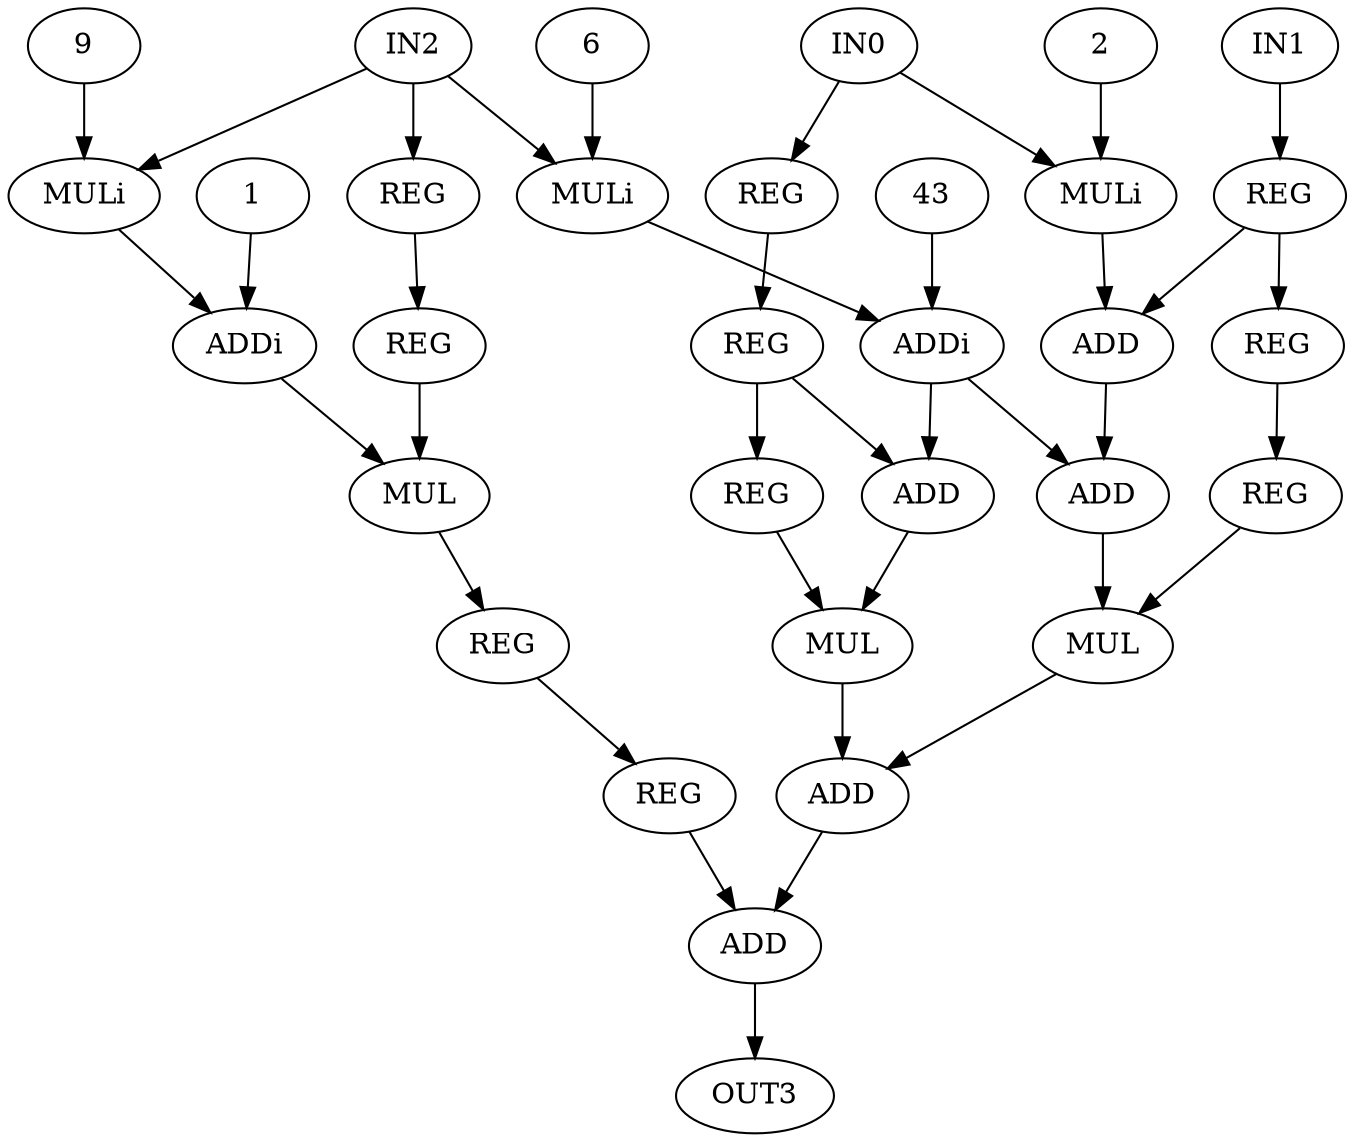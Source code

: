 digraph mibench{
 0 [ label = IN0 ]
 1 [ label = IN1 ]
 2 [ label = IN2 ]
 3 [ label = OUT3 ]
 4 [ label = REG]
 5 [ label = REG]
 6 [ label = REG]
 7 [ label = REG]
 8 [ label = REG]
 9 [ label = REG]
 10 [ label = REG]
 11 [ label = REG]
 12 [ label = REG]
 13 [ label = REG]
 14 [ label = MULi, VALUE = 9]
 "14.9"[ label = 9 ]
 15 [ label = MULi, VALUE = 6]
 "15.6"[ label = 6 ]
 16 [ label = MULi, VALUE = 2]
 "16.2"[ label = 2 ]
 17 [ label = ADDi, VALUE = 1]
 "17.1"[ label = 1 ]
 18 [ label = ADDi, VALUE = 43]
 "18.43"[ label = 43 ]
 19 [ label = ADD]
 20 [ label = MUL]
 21 [ label = ADD]
 22 [ label = ADD]
 23 [ label = MUL]
 24 [ label = MUL]
 25 [ label = ADD]
 26 [ label = ADD]
 0 -> 16
 0 -> 6
 1 -> 9
 2 -> 14
 2 -> 15
 2 -> 4
 4 -> 5
 5 -> 20
 6 -> 7
 7 -> 8
 7 -> 21
 8 -> 23
 9 -> 10
 9 -> 19
 10 -> 11
 11 -> 24
 12 -> 13
 13 -> 26
 "14.9" -> 14
 14 -> 17
 "15.6" -> 15
 15 -> 18
 "16.2" -> 16
 16 -> 19
 "17.1" -> 17
 17 -> 20
 "18.43" -> 18
 18 -> 21
 18 -> 22
 19 -> 22
 20 -> 12
 21 -> 23
 22 -> 24
 23 -> 25
 24 -> 25
 25 -> 26
 26 -> 3
}
